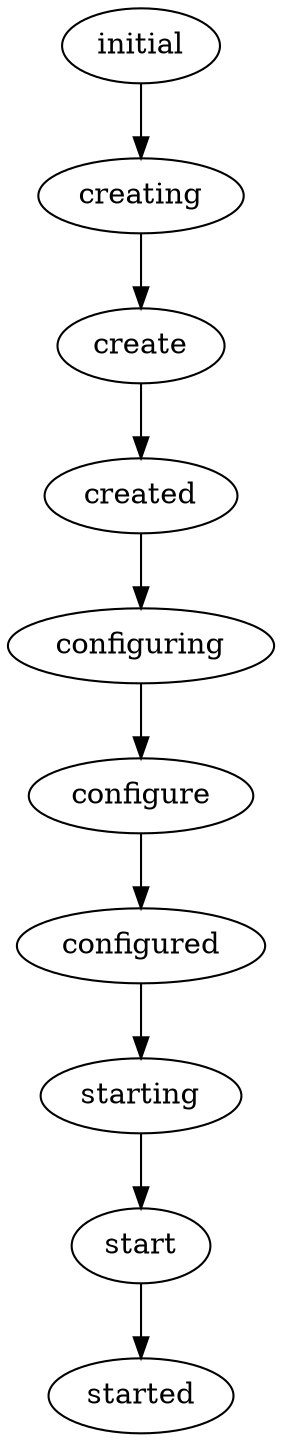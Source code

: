 digraph node_install_workflow {
  initial -> creating -> create -> created -> configuring -> configure -> configured -> starting -> start -> started;
}
